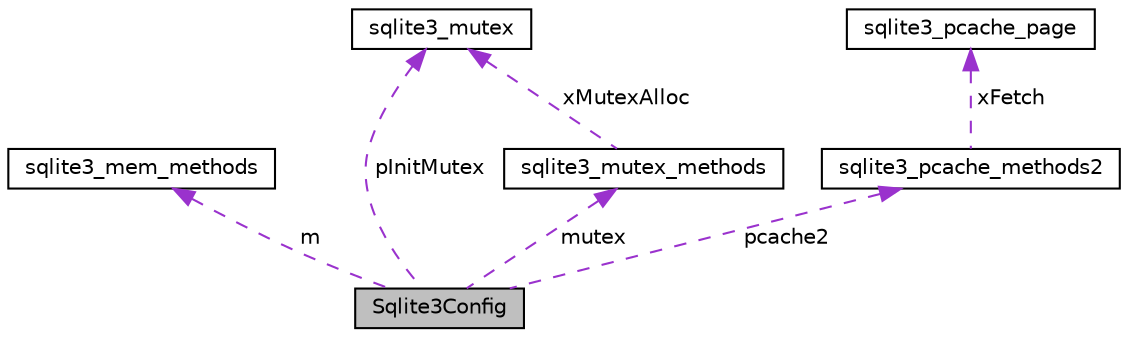 digraph "Sqlite3Config"
{
 // LATEX_PDF_SIZE
  edge [fontname="Helvetica",fontsize="10",labelfontname="Helvetica",labelfontsize="10"];
  node [fontname="Helvetica",fontsize="10",shape=record];
  Node1 [label="Sqlite3Config",height=0.2,width=0.4,color="black", fillcolor="grey75", style="filled", fontcolor="black",tooltip=" "];
  Node2 -> Node1 [dir="back",color="darkorchid3",fontsize="10",style="dashed",label=" m" ,fontname="Helvetica"];
  Node2 [label="sqlite3_mem_methods",height=0.2,width=0.4,color="black", fillcolor="white", style="filled",URL="$d4/d9a/structsqlite3__mem__methods.html",tooltip=" "];
  Node3 -> Node1 [dir="back",color="darkorchid3",fontsize="10",style="dashed",label=" mutex" ,fontname="Helvetica"];
  Node3 [label="sqlite3_mutex_methods",height=0.2,width=0.4,color="black", fillcolor="white", style="filled",URL="$da/de2/structsqlite3__mutex__methods.html",tooltip=" "];
  Node4 -> Node3 [dir="back",color="darkorchid3",fontsize="10",style="dashed",label=" xMutexAlloc" ,fontname="Helvetica"];
  Node4 [label="sqlite3_mutex",height=0.2,width=0.4,color="black", fillcolor="white", style="filled",URL="$db/d1b/sqlite3_8c.html#d5/d3c/structsqlite3__mutex",tooltip=" "];
  Node5 -> Node1 [dir="back",color="darkorchid3",fontsize="10",style="dashed",label=" pcache2" ,fontname="Helvetica"];
  Node5 [label="sqlite3_pcache_methods2",height=0.2,width=0.4,color="black", fillcolor="white", style="filled",URL="$df/dca/structsqlite3__pcache__methods2.html",tooltip=" "];
  Node6 -> Node5 [dir="back",color="darkorchid3",fontsize="10",style="dashed",label=" xFetch" ,fontname="Helvetica"];
  Node6 [label="sqlite3_pcache_page",height=0.2,width=0.4,color="black", fillcolor="white", style="filled",URL="$de/dd3/sqlite3_8h.html#d8/d72/structsqlite3__pcache__page",tooltip=" "];
  Node4 -> Node1 [dir="back",color="darkorchid3",fontsize="10",style="dashed",label=" pInitMutex" ,fontname="Helvetica"];
}
